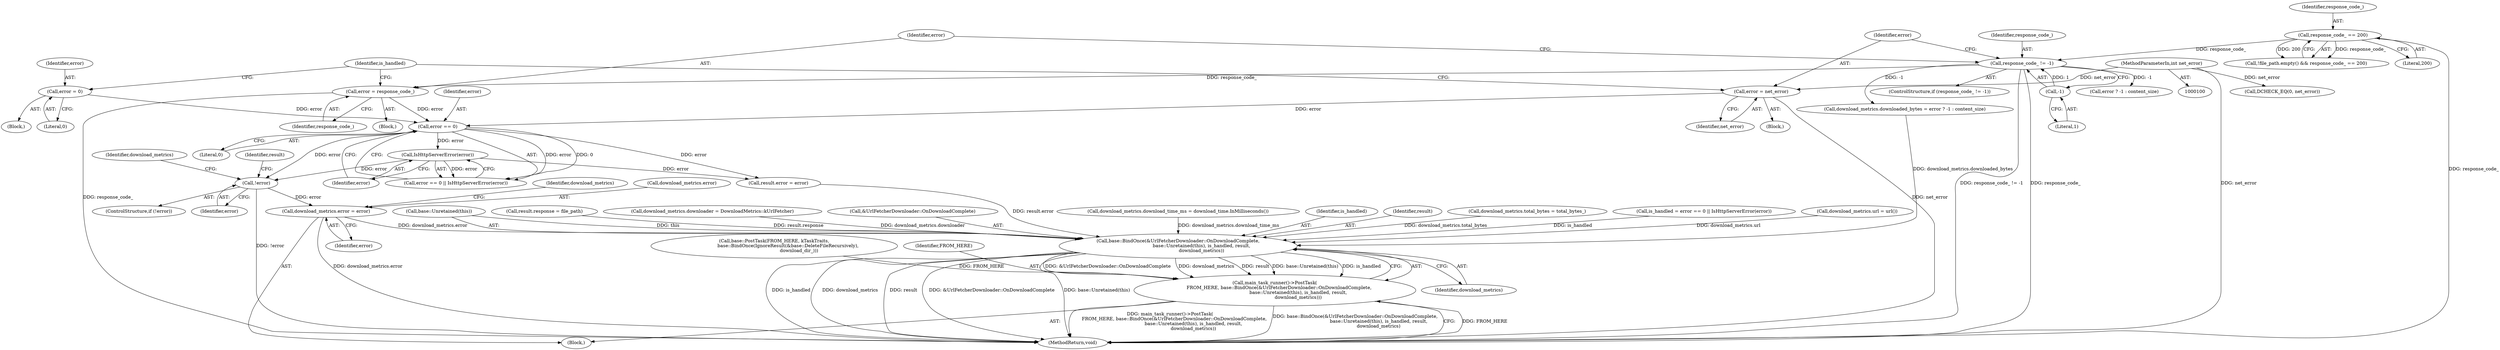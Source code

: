 digraph "1_Chrome_e7b0b560a8f1c3f1c15a2c7486d212543660b8a6_0@del" {
"1000169" [label="(Call,!error)"];
"1000157" [label="(Call,error == 0)"];
"1000150" [label="(Call,error = net_error)"];
"1000102" [label="(MethodParameterIn,int net_error)"];
"1000135" [label="(Call,error = 0)"];
"1000145" [label="(Call,error = response_code_)"];
"1000140" [label="(Call,response_code_ != -1)"];
"1000128" [label="(Call,response_code_ == 200)"];
"1000142" [label="(Call,-1)"];
"1000160" [label="(Call,IsHttpServerError(error))"];
"1000188" [label="(Call,download_metrics.error = error)"];
"1000246" [label="(Call,base::BindOnce(&UrlFetcherDownloader::OnDownloadComplete,\n                                base::Unretained(this), is_handled, result,\n                                download_metrics))"];
"1000244" [label="(Call,main_task_runner()->PostTask(\n      FROM_HERE, base::BindOnce(&UrlFetcherDownloader::OnDownloadComplete,\n                                base::Unretained(this), is_handled, result,\n                                download_metrics)))"];
"1000149" [label="(Block,)"];
"1000160" [label="(Call,IsHttpServerError(error))"];
"1000132" [label="(Call,DCHECK_EQ(0, net_error))"];
"1000195" [label="(Identifier,download_metrics)"];
"1000154" [label="(Call,is_handled = error == 0 || IsHttpServerError(error))"];
"1000180" [label="(Identifier,download_metrics)"];
"1000168" [label="(ControlStructure,if (!error))"];
"1000253" [label="(Identifier,download_metrics)"];
"1000145" [label="(Call,error = response_code_)"];
"1000188" [label="(Call,download_metrics.error = error)"];
"1000137" [label="(Literal,0)"];
"1000150" [label="(Call,error = net_error)"];
"1000174" [label="(Identifier,result)"];
"1000170" [label="(Identifier,error)"];
"1000197" [label="(Call,error ? -1 : content_size)"];
"1000144" [label="(Block,)"];
"1000178" [label="(Call,download_metrics.url = url())"];
"1000136" [label="(Identifier,error)"];
"1000193" [label="(Call,download_metrics.downloaded_bytes = error ? -1 : content_size)"];
"1000246" [label="(Call,base::BindOnce(&UrlFetcherDownloader::OnDownloadComplete,\n                                base::Unretained(this), is_handled, result,\n                                download_metrics))"];
"1000135" [label="(Call,error = 0)"];
"1000131" [label="(Block,)"];
"1000189" [label="(Call,download_metrics.error)"];
"1000139" [label="(ControlStructure,if (response_code_ != -1))"];
"1000192" [label="(Identifier,error)"];
"1000161" [label="(Identifier,error)"];
"1000158" [label="(Identifier,error)"];
"1000140" [label="(Call,response_code_ != -1)"];
"1000152" [label="(Identifier,net_error)"];
"1000141" [label="(Identifier,response_code_)"];
"1000128" [label="(Call,response_code_ == 200)"];
"1000249" [label="(Call,base::Unretained(this))"];
"1000125" [label="(Call,!file_path.empty() && response_code_ == 200)"];
"1000254" [label="(MethodReturn,void)"];
"1000172" [label="(Call,result.response = file_path)"];
"1000183" [label="(Call,download_metrics.downloader = DownloadMetrics::kUrlFetcher)"];
"1000157" [label="(Call,error == 0)"];
"1000142" [label="(Call,-1)"];
"1000169" [label="(Call,!error)"];
"1000159" [label="(Literal,0)"];
"1000146" [label="(Identifier,error)"];
"1000247" [label="(Call,&UrlFetcherDownloader::OnDownloadComplete)"];
"1000147" [label="(Identifier,response_code_)"];
"1000130" [label="(Literal,200)"];
"1000129" [label="(Identifier,response_code_)"];
"1000207" [label="(Call,download_metrics.download_time_ms = download_time.InMilliseconds())"];
"1000163" [label="(Call,result.error = error)"];
"1000244" [label="(Call,main_task_runner()->PostTask(\n      FROM_HERE, base::BindOnce(&UrlFetcherDownloader::OnDownloadComplete,\n                                base::Unretained(this), is_handled, result,\n                                download_metrics)))"];
"1000251" [label="(Identifier,is_handled)"];
"1000104" [label="(Block,)"];
"1000252" [label="(Identifier,result)"];
"1000151" [label="(Identifier,error)"];
"1000202" [label="(Call,download_metrics.total_bytes = total_bytes_)"];
"1000236" [label="(Call,base::PostTask(FROM_HERE, kTaskTraits,\n                   base::BindOnce(IgnoreResult(&base::DeleteFileRecursively),\n                                  download_dir_)))"];
"1000156" [label="(Call,error == 0 || IsHttpServerError(error))"];
"1000245" [label="(Identifier,FROM_HERE)"];
"1000143" [label="(Literal,1)"];
"1000155" [label="(Identifier,is_handled)"];
"1000102" [label="(MethodParameterIn,int net_error)"];
"1000169" -> "1000168"  [label="AST: "];
"1000169" -> "1000170"  [label="CFG: "];
"1000170" -> "1000169"  [label="AST: "];
"1000174" -> "1000169"  [label="CFG: "];
"1000180" -> "1000169"  [label="CFG: "];
"1000169" -> "1000254"  [label="DDG: !error"];
"1000157" -> "1000169"  [label="DDG: error"];
"1000160" -> "1000169"  [label="DDG: error"];
"1000169" -> "1000188"  [label="DDG: error"];
"1000157" -> "1000156"  [label="AST: "];
"1000157" -> "1000159"  [label="CFG: "];
"1000158" -> "1000157"  [label="AST: "];
"1000159" -> "1000157"  [label="AST: "];
"1000161" -> "1000157"  [label="CFG: "];
"1000156" -> "1000157"  [label="CFG: "];
"1000157" -> "1000156"  [label="DDG: error"];
"1000157" -> "1000156"  [label="DDG: 0"];
"1000150" -> "1000157"  [label="DDG: error"];
"1000135" -> "1000157"  [label="DDG: error"];
"1000145" -> "1000157"  [label="DDG: error"];
"1000157" -> "1000160"  [label="DDG: error"];
"1000157" -> "1000163"  [label="DDG: error"];
"1000150" -> "1000149"  [label="AST: "];
"1000150" -> "1000152"  [label="CFG: "];
"1000151" -> "1000150"  [label="AST: "];
"1000152" -> "1000150"  [label="AST: "];
"1000155" -> "1000150"  [label="CFG: "];
"1000150" -> "1000254"  [label="DDG: net_error"];
"1000102" -> "1000150"  [label="DDG: net_error"];
"1000102" -> "1000100"  [label="AST: "];
"1000102" -> "1000254"  [label="DDG: net_error"];
"1000102" -> "1000132"  [label="DDG: net_error"];
"1000135" -> "1000131"  [label="AST: "];
"1000135" -> "1000137"  [label="CFG: "];
"1000136" -> "1000135"  [label="AST: "];
"1000137" -> "1000135"  [label="AST: "];
"1000155" -> "1000135"  [label="CFG: "];
"1000145" -> "1000144"  [label="AST: "];
"1000145" -> "1000147"  [label="CFG: "];
"1000146" -> "1000145"  [label="AST: "];
"1000147" -> "1000145"  [label="AST: "];
"1000155" -> "1000145"  [label="CFG: "];
"1000145" -> "1000254"  [label="DDG: response_code_"];
"1000140" -> "1000145"  [label="DDG: response_code_"];
"1000140" -> "1000139"  [label="AST: "];
"1000140" -> "1000142"  [label="CFG: "];
"1000141" -> "1000140"  [label="AST: "];
"1000142" -> "1000140"  [label="AST: "];
"1000146" -> "1000140"  [label="CFG: "];
"1000151" -> "1000140"  [label="CFG: "];
"1000140" -> "1000254"  [label="DDG: response_code_"];
"1000140" -> "1000254"  [label="DDG: response_code_ != -1"];
"1000128" -> "1000140"  [label="DDG: response_code_"];
"1000142" -> "1000140"  [label="DDG: 1"];
"1000140" -> "1000193"  [label="DDG: -1"];
"1000140" -> "1000197"  [label="DDG: -1"];
"1000128" -> "1000125"  [label="AST: "];
"1000128" -> "1000130"  [label="CFG: "];
"1000129" -> "1000128"  [label="AST: "];
"1000130" -> "1000128"  [label="AST: "];
"1000125" -> "1000128"  [label="CFG: "];
"1000128" -> "1000254"  [label="DDG: response_code_"];
"1000128" -> "1000125"  [label="DDG: response_code_"];
"1000128" -> "1000125"  [label="DDG: 200"];
"1000142" -> "1000143"  [label="CFG: "];
"1000143" -> "1000142"  [label="AST: "];
"1000160" -> "1000156"  [label="AST: "];
"1000160" -> "1000161"  [label="CFG: "];
"1000161" -> "1000160"  [label="AST: "];
"1000156" -> "1000160"  [label="CFG: "];
"1000160" -> "1000156"  [label="DDG: error"];
"1000160" -> "1000163"  [label="DDG: error"];
"1000188" -> "1000104"  [label="AST: "];
"1000188" -> "1000192"  [label="CFG: "];
"1000189" -> "1000188"  [label="AST: "];
"1000192" -> "1000188"  [label="AST: "];
"1000195" -> "1000188"  [label="CFG: "];
"1000188" -> "1000254"  [label="DDG: download_metrics.error"];
"1000188" -> "1000246"  [label="DDG: download_metrics.error"];
"1000246" -> "1000244"  [label="AST: "];
"1000246" -> "1000253"  [label="CFG: "];
"1000247" -> "1000246"  [label="AST: "];
"1000249" -> "1000246"  [label="AST: "];
"1000251" -> "1000246"  [label="AST: "];
"1000252" -> "1000246"  [label="AST: "];
"1000253" -> "1000246"  [label="AST: "];
"1000244" -> "1000246"  [label="CFG: "];
"1000246" -> "1000254"  [label="DDG: is_handled"];
"1000246" -> "1000254"  [label="DDG: download_metrics"];
"1000246" -> "1000254"  [label="DDG: result"];
"1000246" -> "1000254"  [label="DDG: &UrlFetcherDownloader::OnDownloadComplete"];
"1000246" -> "1000254"  [label="DDG: base::Unretained(this)"];
"1000246" -> "1000244"  [label="DDG: &UrlFetcherDownloader::OnDownloadComplete"];
"1000246" -> "1000244"  [label="DDG: download_metrics"];
"1000246" -> "1000244"  [label="DDG: result"];
"1000246" -> "1000244"  [label="DDG: base::Unretained(this)"];
"1000246" -> "1000244"  [label="DDG: is_handled"];
"1000249" -> "1000246"  [label="DDG: this"];
"1000154" -> "1000246"  [label="DDG: is_handled"];
"1000163" -> "1000246"  [label="DDG: result.error"];
"1000172" -> "1000246"  [label="DDG: result.response"];
"1000193" -> "1000246"  [label="DDG: download_metrics.downloaded_bytes"];
"1000178" -> "1000246"  [label="DDG: download_metrics.url"];
"1000183" -> "1000246"  [label="DDG: download_metrics.downloader"];
"1000202" -> "1000246"  [label="DDG: download_metrics.total_bytes"];
"1000207" -> "1000246"  [label="DDG: download_metrics.download_time_ms"];
"1000244" -> "1000104"  [label="AST: "];
"1000245" -> "1000244"  [label="AST: "];
"1000254" -> "1000244"  [label="CFG: "];
"1000244" -> "1000254"  [label="DDG: FROM_HERE"];
"1000244" -> "1000254"  [label="DDG: main_task_runner()->PostTask(\n      FROM_HERE, base::BindOnce(&UrlFetcherDownloader::OnDownloadComplete,\n                                base::Unretained(this), is_handled, result,\n                                download_metrics))"];
"1000244" -> "1000254"  [label="DDG: base::BindOnce(&UrlFetcherDownloader::OnDownloadComplete,\n                                base::Unretained(this), is_handled, result,\n                                download_metrics)"];
"1000236" -> "1000244"  [label="DDG: FROM_HERE"];
}
